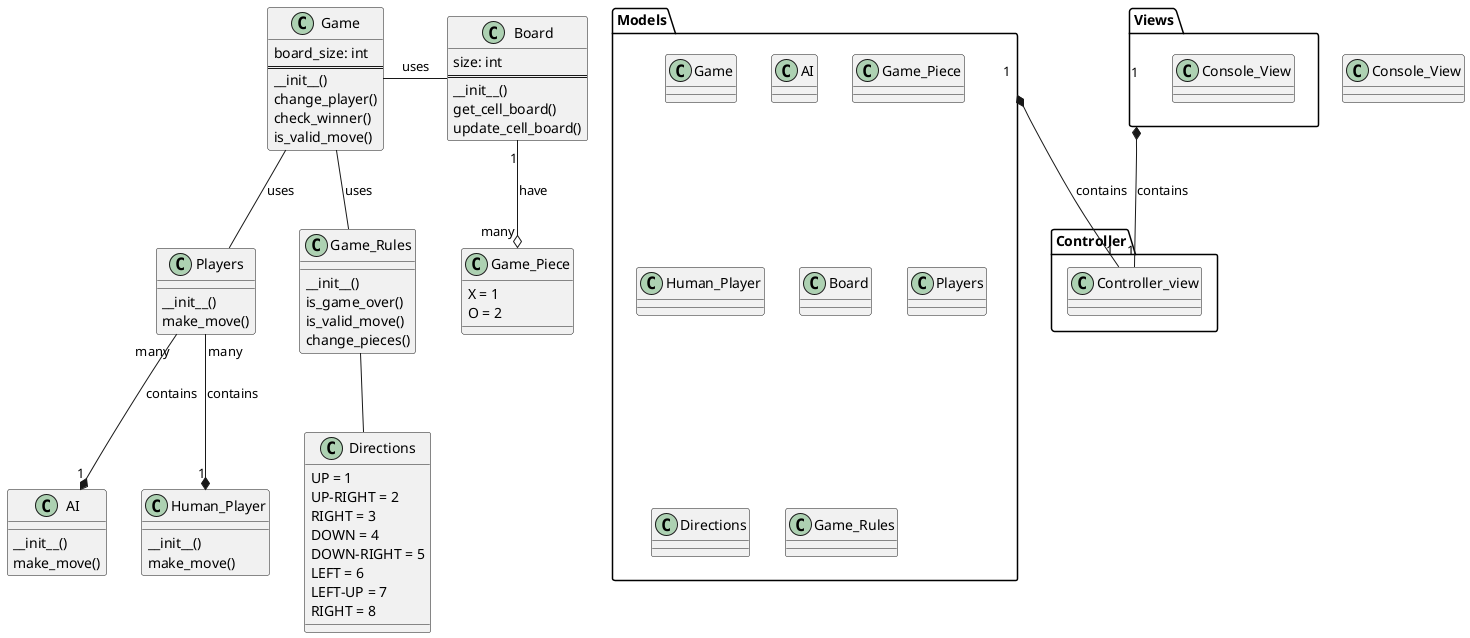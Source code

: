 @startuml Reversi

package "Controller" {

}


package "Models"{
    class Game
    class AI
    class Game_Piece
    class Human_Player
    class Board
    class Players
    class Directions
    class Game_Rules
}



class Game {
    board_size: int
    ==
    __init__()
    change_player()
    check_winner()
    is_valid_move()
}

class Players {
    __init__()
    make_move()

}

class AI {
    __init__()
    make_move()
}

class Game_Piece {
    X = 1
    O = 2
}

class Human_Player {
    __init__()
    make_move()
}

class Board {
    size: int
    ==
    __init__()
    get_cell_board()
    update_cell_board()
}

package "Views" {
    class Console_View
}

class Console_View {

}

class Directions {
    UP = 1
    UP-RIGHT = 2
    RIGHT = 3
    DOWN = 4
    DOWN-RIGHT = 5
    LEFT = 6
    LEFT-UP = 7
    RIGHT = 8
}

class Game_Rules {
    __init__()
    is_game_over()
    is_valid_move()
    change_pieces()
}


Views "1" *-- "1" Controller.Controller_view : contains
Models "1" *-- "1" Controller.Controller_view : contains
Players "many" --* "1" Human_Player : contains
Players "many" --* "1" AI : contains
Board "1" --o "many" Game_Piece : have
Game - Board : uses
Game -- Players : uses
Game -- Game_Rules : uses
Game_Rules -- Directions
